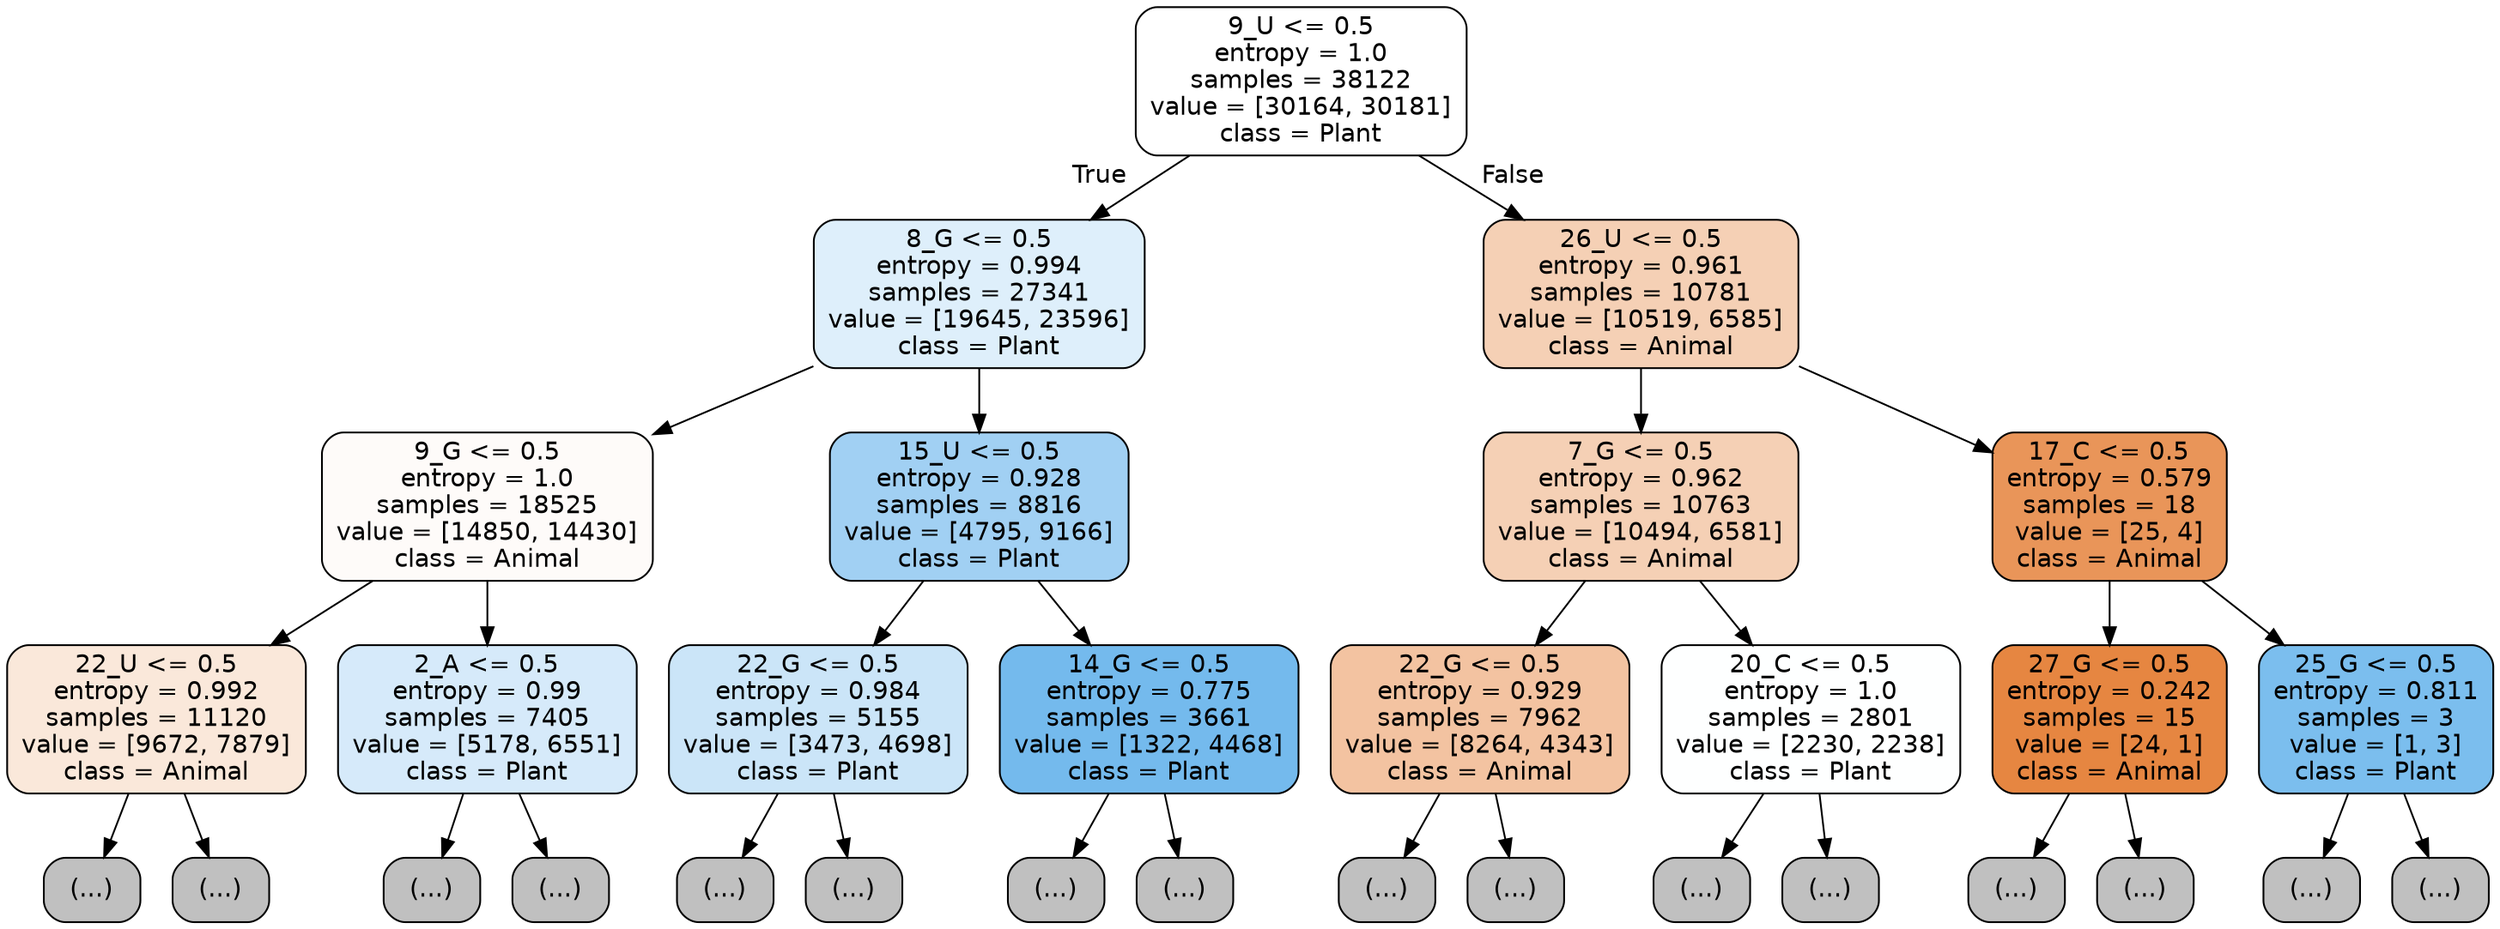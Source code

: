 digraph Tree {
node [shape=box, style="filled, rounded", color="black", fontname="helvetica"] ;
edge [fontname="helvetica"] ;
0 [label="9_U <= 0.5\nentropy = 1.0\nsamples = 38122\nvalue = [30164, 30181]\nclass = Plant", fillcolor="#ffffff"] ;
1 [label="8_G <= 0.5\nentropy = 0.994\nsamples = 27341\nvalue = [19645, 23596]\nclass = Plant", fillcolor="#deeffb"] ;
0 -> 1 [labeldistance=2.5, labelangle=45, headlabel="True"] ;
2 [label="9_G <= 0.5\nentropy = 1.0\nsamples = 18525\nvalue = [14850, 14430]\nclass = Animal", fillcolor="#fefbf9"] ;
1 -> 2 ;
3 [label="22_U <= 0.5\nentropy = 0.992\nsamples = 11120\nvalue = [9672, 7879]\nclass = Animal", fillcolor="#fae8da"] ;
2 -> 3 ;
4 [label="(...)", fillcolor="#C0C0C0"] ;
3 -> 4 ;
4881 [label="(...)", fillcolor="#C0C0C0"] ;
3 -> 4881 ;
5538 [label="2_A <= 0.5\nentropy = 0.99\nsamples = 7405\nvalue = [5178, 6551]\nclass = Plant", fillcolor="#d6eafa"] ;
2 -> 5538 ;
5539 [label="(...)", fillcolor="#C0C0C0"] ;
5538 -> 5539 ;
7994 [label="(...)", fillcolor="#C0C0C0"] ;
5538 -> 7994 ;
8745 [label="15_U <= 0.5\nentropy = 0.928\nsamples = 8816\nvalue = [4795, 9166]\nclass = Plant", fillcolor="#a1d0f3"] ;
1 -> 8745 ;
8746 [label="22_G <= 0.5\nentropy = 0.984\nsamples = 5155\nvalue = [3473, 4698]\nclass = Plant", fillcolor="#cbe5f8"] ;
8745 -> 8746 ;
8747 [label="(...)", fillcolor="#C0C0C0"] ;
8746 -> 8747 ;
10898 [label="(...)", fillcolor="#C0C0C0"] ;
8746 -> 10898 ;
11235 [label="14_G <= 0.5\nentropy = 0.775\nsamples = 3661\nvalue = [1322, 4468]\nclass = Plant", fillcolor="#74baed"] ;
8745 -> 11235 ;
11236 [label="(...)", fillcolor="#C0C0C0"] ;
11235 -> 11236 ;
11937 [label="(...)", fillcolor="#C0C0C0"] ;
11235 -> 11937 ;
12152 [label="26_U <= 0.5\nentropy = 0.961\nsamples = 10781\nvalue = [10519, 6585]\nclass = Animal", fillcolor="#f5d0b5"] ;
0 -> 12152 [labeldistance=2.5, labelangle=-45, headlabel="False"] ;
12153 [label="7_G <= 0.5\nentropy = 0.962\nsamples = 10763\nvalue = [10494, 6581]\nclass = Animal", fillcolor="#f5d0b5"] ;
12152 -> 12153 ;
12154 [label="22_G <= 0.5\nentropy = 0.929\nsamples = 7962\nvalue = [8264, 4343]\nclass = Animal", fillcolor="#f3c3a1"] ;
12153 -> 12154 ;
12155 [label="(...)", fillcolor="#C0C0C0"] ;
12154 -> 12155 ;
15314 [label="(...)", fillcolor="#C0C0C0"] ;
12154 -> 15314 ;
15739 [label="20_C <= 0.5\nentropy = 1.0\nsamples = 2801\nvalue = [2230, 2238]\nclass = Plant", fillcolor="#feffff"] ;
12153 -> 15739 ;
15740 [label="(...)", fillcolor="#C0C0C0"] ;
15739 -> 15740 ;
16639 [label="(...)", fillcolor="#C0C0C0"] ;
15739 -> 16639 ;
16920 [label="17_C <= 0.5\nentropy = 0.579\nsamples = 18\nvalue = [25, 4]\nclass = Animal", fillcolor="#e99559"] ;
12152 -> 16920 ;
16921 [label="27_G <= 0.5\nentropy = 0.242\nsamples = 15\nvalue = [24, 1]\nclass = Animal", fillcolor="#e68641"] ;
16920 -> 16921 ;
16922 [label="(...)", fillcolor="#C0C0C0"] ;
16921 -> 16922 ;
16923 [label="(...)", fillcolor="#C0C0C0"] ;
16921 -> 16923 ;
16926 [label="25_G <= 0.5\nentropy = 0.811\nsamples = 3\nvalue = [1, 3]\nclass = Plant", fillcolor="#7bbeee"] ;
16920 -> 16926 ;
16927 [label="(...)", fillcolor="#C0C0C0"] ;
16926 -> 16927 ;
16930 [label="(...)", fillcolor="#C0C0C0"] ;
16926 -> 16930 ;
}